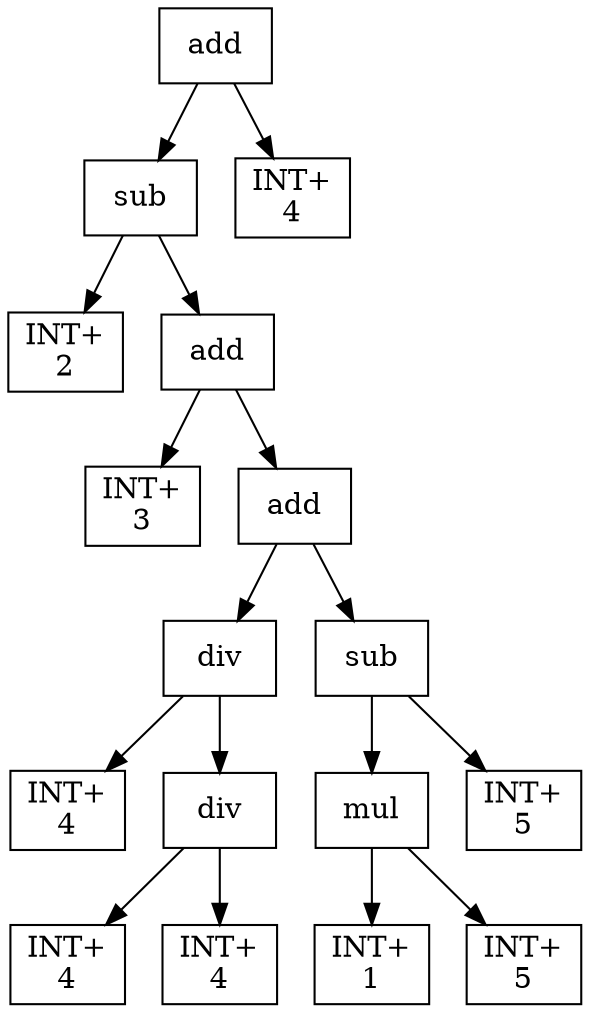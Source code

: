 digraph expr {
  node [shape=box];
  n1 [label="add"];
  n2 [label="sub"];
  n3 [label="INT+\n2"];
  n4 [label="add"];
  n5 [label="INT+\n3"];
  n6 [label="add"];
  n7 [label="div"];
  n8 [label="INT+\n4"];
  n9 [label="div"];
  n10 [label="INT+\n4"];
  n11 [label="INT+\n4"];
  n9 -> n10;
  n9 -> n11;
  n7 -> n8;
  n7 -> n9;
  n12 [label="sub"];
  n13 [label="mul"];
  n14 [label="INT+\n1"];
  n15 [label="INT+\n5"];
  n13 -> n14;
  n13 -> n15;
  n16 [label="INT+\n5"];
  n12 -> n13;
  n12 -> n16;
  n6 -> n7;
  n6 -> n12;
  n4 -> n5;
  n4 -> n6;
  n2 -> n3;
  n2 -> n4;
  n17 [label="INT+\n4"];
  n1 -> n2;
  n1 -> n17;
}